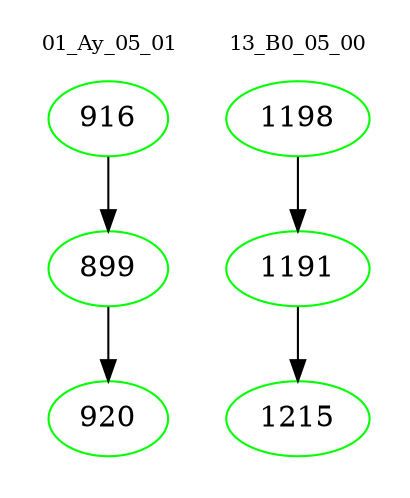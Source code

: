 digraph{
subgraph cluster_0 {
color = white
label = "01_Ay_05_01";
fontsize=10;
T0_916 [label="916", color="green"]
T0_916 -> T0_899 [color="black"]
T0_899 [label="899", color="green"]
T0_899 -> T0_920 [color="black"]
T0_920 [label="920", color="green"]
}
subgraph cluster_1 {
color = white
label = "13_B0_05_00";
fontsize=10;
T1_1198 [label="1198", color="green"]
T1_1198 -> T1_1191 [color="black"]
T1_1191 [label="1191", color="green"]
T1_1191 -> T1_1215 [color="black"]
T1_1215 [label="1215", color="green"]
}
}
